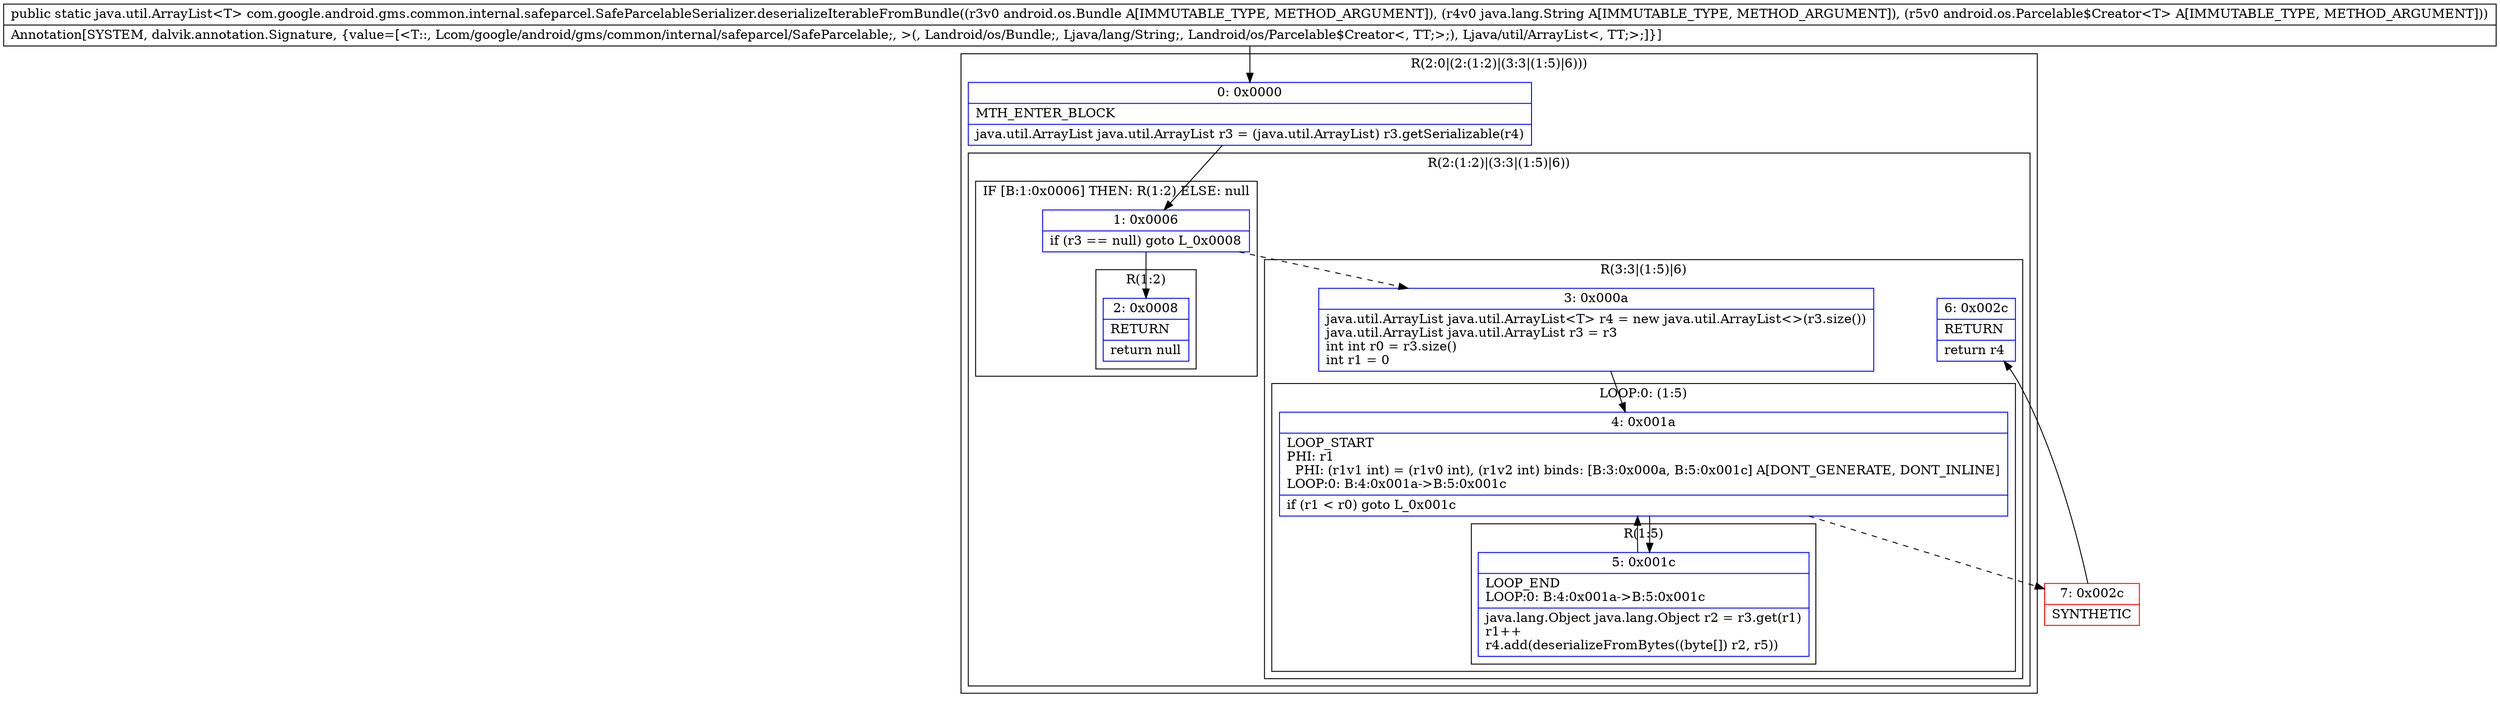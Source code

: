 digraph "CFG forcom.google.android.gms.common.internal.safeparcel.SafeParcelableSerializer.deserializeIterableFromBundle(Landroid\/os\/Bundle;Ljava\/lang\/String;Landroid\/os\/Parcelable$Creator;)Ljava\/util\/ArrayList;" {
subgraph cluster_Region_1765179987 {
label = "R(2:0|(2:(1:2)|(3:3|(1:5)|6)))";
node [shape=record,color=blue];
Node_0 [shape=record,label="{0\:\ 0x0000|MTH_ENTER_BLOCK\l|java.util.ArrayList java.util.ArrayList r3 = (java.util.ArrayList) r3.getSerializable(r4)\l}"];
subgraph cluster_Region_1652476818 {
label = "R(2:(1:2)|(3:3|(1:5)|6))";
node [shape=record,color=blue];
subgraph cluster_IfRegion_1105580580 {
label = "IF [B:1:0x0006] THEN: R(1:2) ELSE: null";
node [shape=record,color=blue];
Node_1 [shape=record,label="{1\:\ 0x0006|if (r3 == null) goto L_0x0008\l}"];
subgraph cluster_Region_805369027 {
label = "R(1:2)";
node [shape=record,color=blue];
Node_2 [shape=record,label="{2\:\ 0x0008|RETURN\l|return null\l}"];
}
}
subgraph cluster_Region_1625541051 {
label = "R(3:3|(1:5)|6)";
node [shape=record,color=blue];
Node_3 [shape=record,label="{3\:\ 0x000a|java.util.ArrayList java.util.ArrayList\<T\> r4 = new java.util.ArrayList\<\>(r3.size())\ljava.util.ArrayList java.util.ArrayList r3 = r3\lint int r0 = r3.size()\lint r1 = 0\l}"];
subgraph cluster_LoopRegion_1856365971 {
label = "LOOP:0: (1:5)";
node [shape=record,color=blue];
Node_4 [shape=record,label="{4\:\ 0x001a|LOOP_START\lPHI: r1 \l  PHI: (r1v1 int) = (r1v0 int), (r1v2 int) binds: [B:3:0x000a, B:5:0x001c] A[DONT_GENERATE, DONT_INLINE]\lLOOP:0: B:4:0x001a\-\>B:5:0x001c\l|if (r1 \< r0) goto L_0x001c\l}"];
subgraph cluster_Region_870112673 {
label = "R(1:5)";
node [shape=record,color=blue];
Node_5 [shape=record,label="{5\:\ 0x001c|LOOP_END\lLOOP:0: B:4:0x001a\-\>B:5:0x001c\l|java.lang.Object java.lang.Object r2 = r3.get(r1)\lr1++\lr4.add(deserializeFromBytes((byte[]) r2, r5))\l}"];
}
}
Node_6 [shape=record,label="{6\:\ 0x002c|RETURN\l|return r4\l}"];
}
}
}
Node_7 [shape=record,color=red,label="{7\:\ 0x002c|SYNTHETIC\l}"];
MethodNode[shape=record,label="{public static java.util.ArrayList\<T\> com.google.android.gms.common.internal.safeparcel.SafeParcelableSerializer.deserializeIterableFromBundle((r3v0 android.os.Bundle A[IMMUTABLE_TYPE, METHOD_ARGUMENT]), (r4v0 java.lang.String A[IMMUTABLE_TYPE, METHOD_ARGUMENT]), (r5v0 android.os.Parcelable$Creator\<T\> A[IMMUTABLE_TYPE, METHOD_ARGUMENT]))  | Annotation[SYSTEM, dalvik.annotation.Signature, \{value=[\<T::, Lcom\/google\/android\/gms\/common\/internal\/safeparcel\/SafeParcelable;, \>(, Landroid\/os\/Bundle;, Ljava\/lang\/String;, Landroid\/os\/Parcelable$Creator\<, TT;\>;), Ljava\/util\/ArrayList\<, TT;\>;]\}]\l}"];
MethodNode -> Node_0;
Node_0 -> Node_1;
Node_1 -> Node_2;
Node_1 -> Node_3[style=dashed];
Node_3 -> Node_4;
Node_4 -> Node_5;
Node_4 -> Node_7[style=dashed];
Node_5 -> Node_4;
Node_7 -> Node_6;
}

